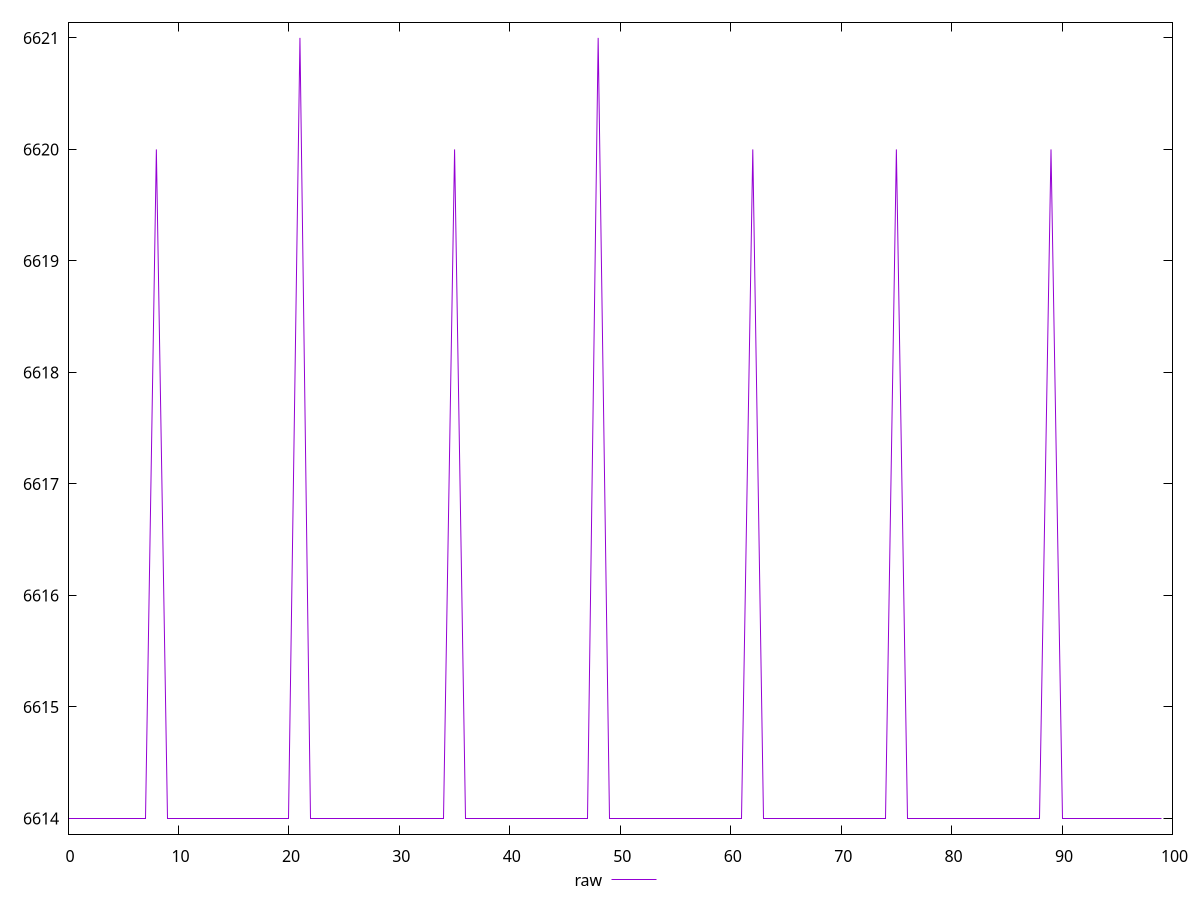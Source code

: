 reset
set terminal svg size 640, 490 enhanced background rgb 'white'
set output "reprap/total-byte-weight/samples/pages+cached+noexternal+nofonts+nosvg+noimg+nocss+nojs/raw/values.svg"

$raw <<EOF
0 6614
1 6614
2 6614
3 6614
4 6614
5 6614
6 6614
7 6614
8 6620
9 6614
10 6614
11 6614
12 6614
13 6614
14 6614
15 6614
16 6614
17 6614
18 6614
19 6614
20 6614
21 6621
22 6614
23 6614
24 6614
25 6614
26 6614
27 6614
28 6614
29 6614
30 6614
31 6614
32 6614
33 6614
34 6614
35 6620
36 6614
37 6614
38 6614
39 6614
40 6614
41 6614
42 6614
43 6614
44 6614
45 6614
46 6614
47 6614
48 6621
49 6614
50 6614
51 6614
52 6614
53 6614
54 6614
55 6614
56 6614
57 6614
58 6614
59 6614
60 6614
61 6614
62 6620
63 6614
64 6614
65 6614
66 6614
67 6614
68 6614
69 6614
70 6614
71 6614
72 6614
73 6614
74 6614
75 6620
76 6614
77 6614
78 6614
79 6614
80 6614
81 6614
82 6614
83 6614
84 6614
85 6614
86 6614
87 6614
88 6614
89 6620
90 6614
91 6614
92 6614
93 6614
94 6614
95 6614
96 6614
97 6614
98 6614
99 6614
EOF

set key outside below
set yrange [6613.86:6621.14]

plot \
  $raw title "raw" with line, \


reset